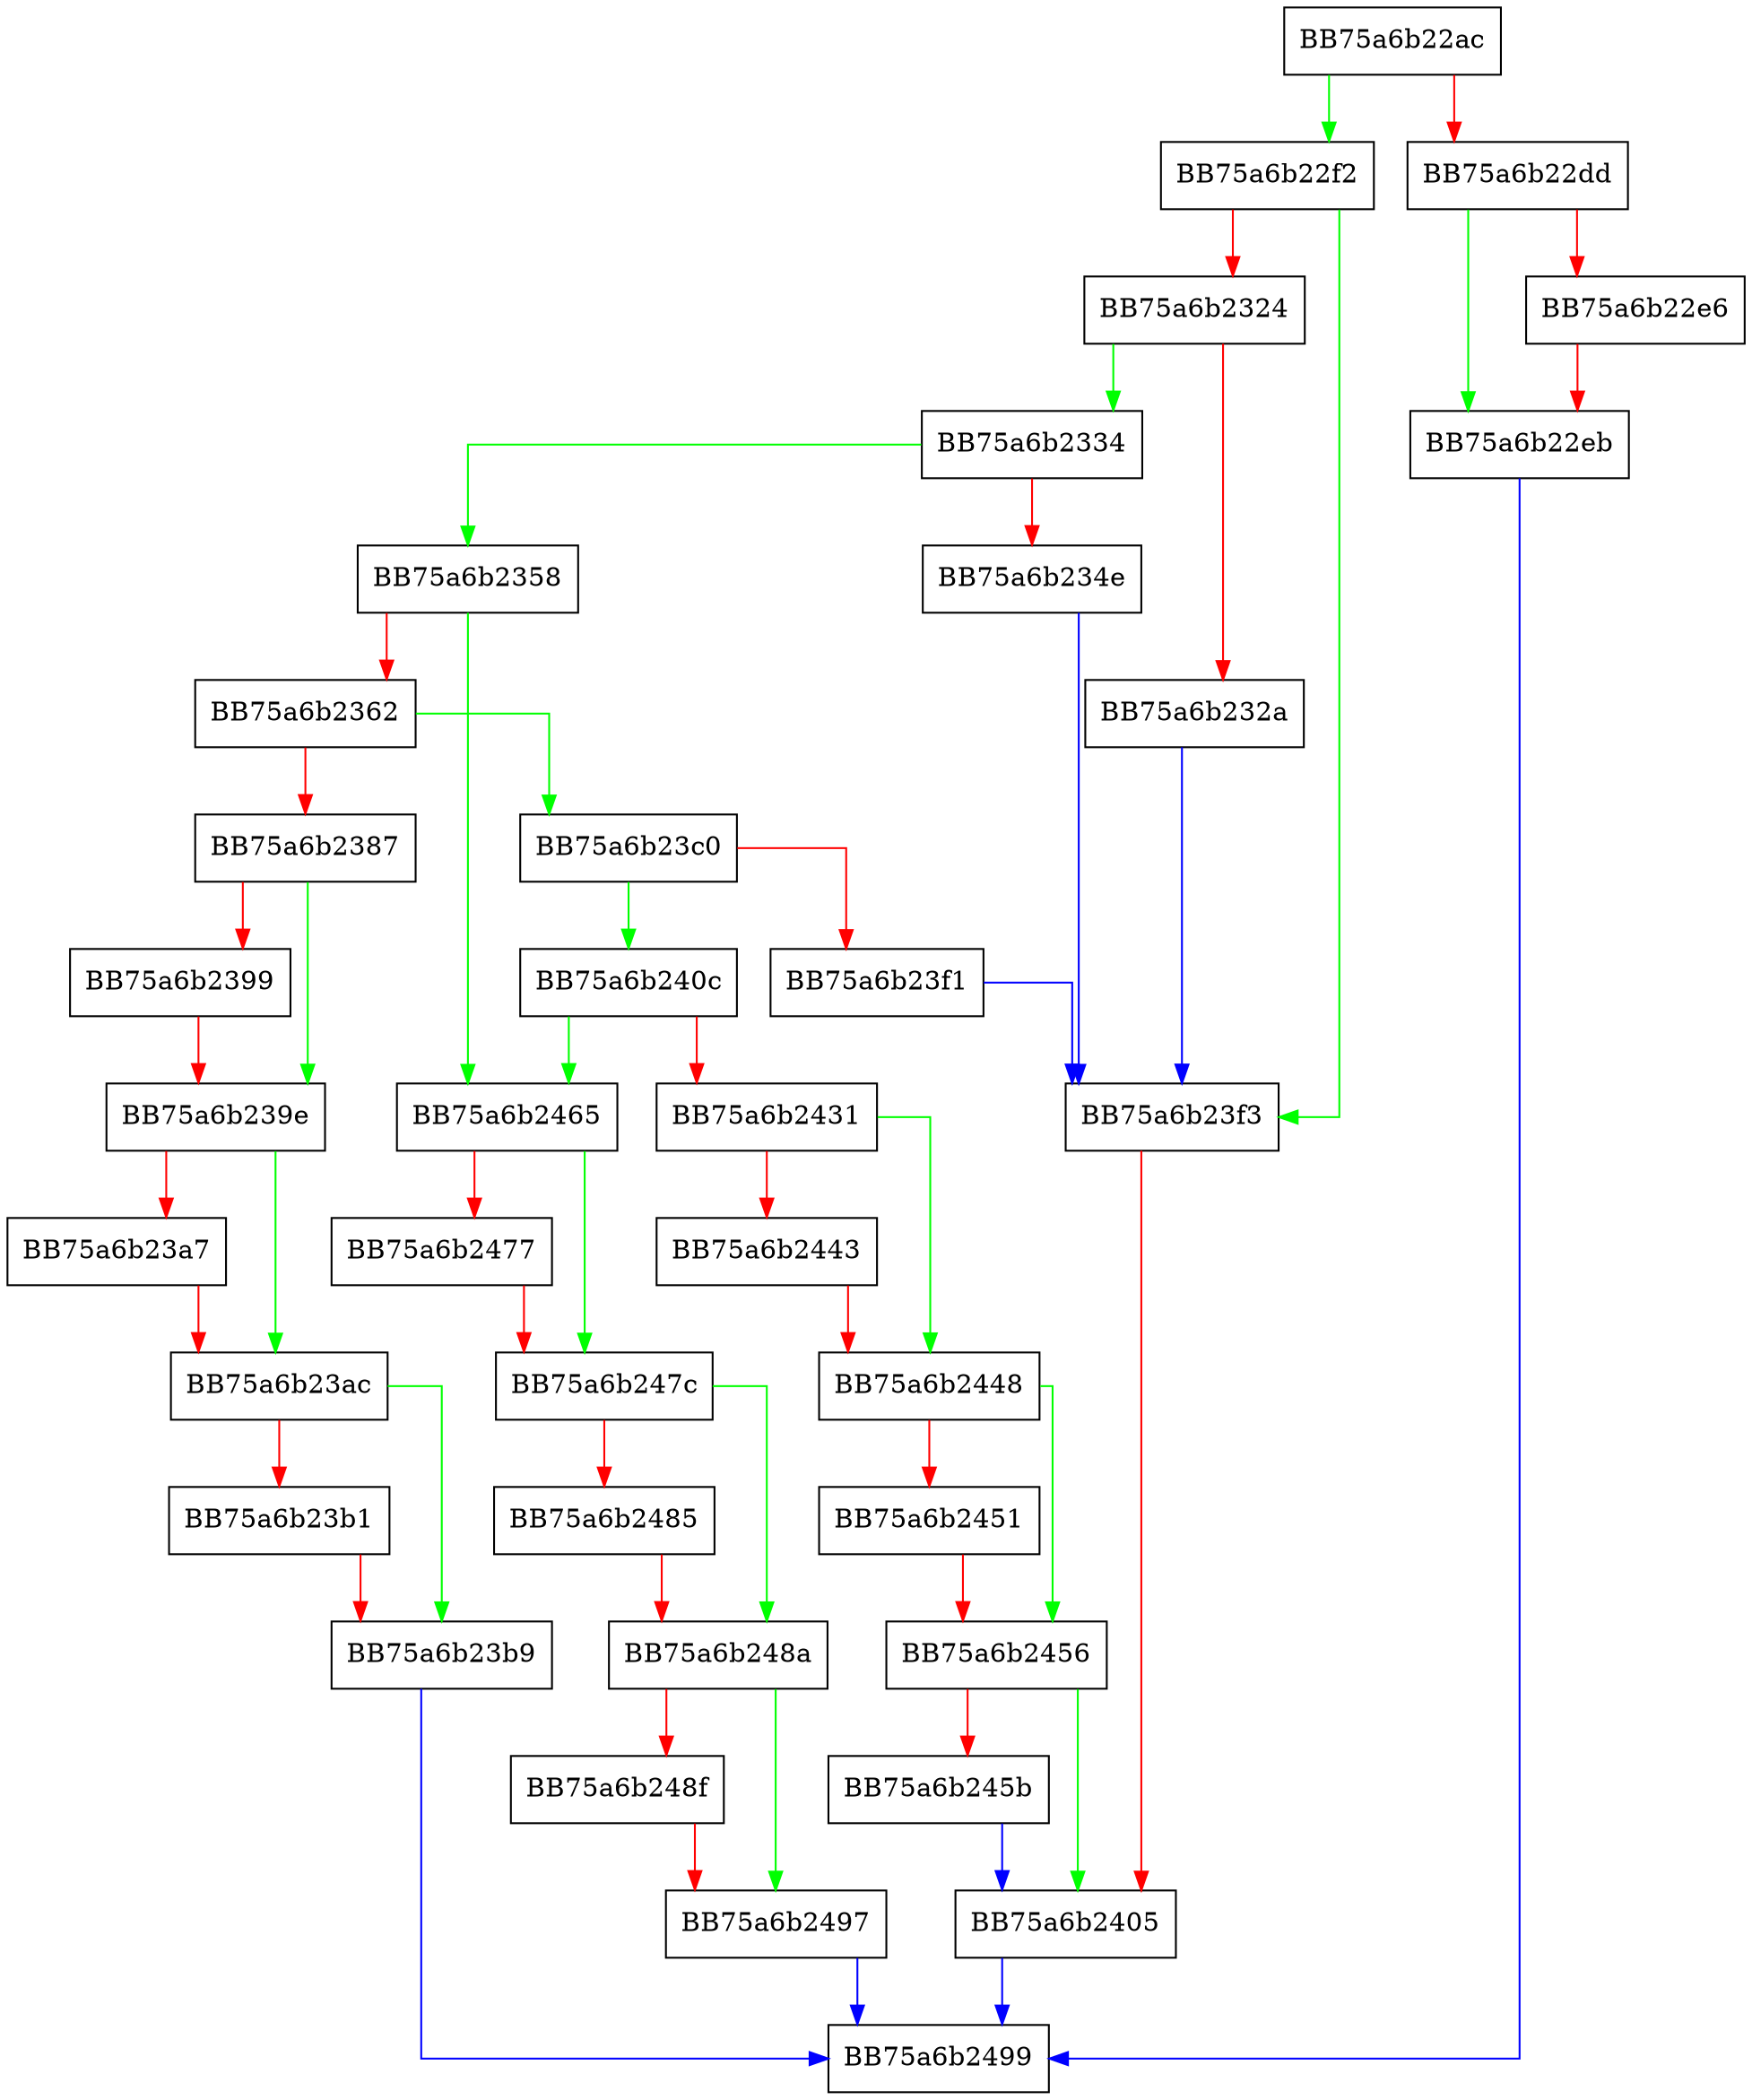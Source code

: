 digraph AddProcessStartupDetailsElement {
  node [shape="box"];
  graph [splines=ortho];
  BB75a6b22ac -> BB75a6b22f2 [color="green"];
  BB75a6b22ac -> BB75a6b22dd [color="red"];
  BB75a6b22dd -> BB75a6b22eb [color="green"];
  BB75a6b22dd -> BB75a6b22e6 [color="red"];
  BB75a6b22e6 -> BB75a6b22eb [color="red"];
  BB75a6b22eb -> BB75a6b2499 [color="blue"];
  BB75a6b22f2 -> BB75a6b23f3 [color="green"];
  BB75a6b22f2 -> BB75a6b2324 [color="red"];
  BB75a6b2324 -> BB75a6b2334 [color="green"];
  BB75a6b2324 -> BB75a6b232a [color="red"];
  BB75a6b232a -> BB75a6b23f3 [color="blue"];
  BB75a6b2334 -> BB75a6b2358 [color="green"];
  BB75a6b2334 -> BB75a6b234e [color="red"];
  BB75a6b234e -> BB75a6b23f3 [color="blue"];
  BB75a6b2358 -> BB75a6b2465 [color="green"];
  BB75a6b2358 -> BB75a6b2362 [color="red"];
  BB75a6b2362 -> BB75a6b23c0 [color="green"];
  BB75a6b2362 -> BB75a6b2387 [color="red"];
  BB75a6b2387 -> BB75a6b239e [color="green"];
  BB75a6b2387 -> BB75a6b2399 [color="red"];
  BB75a6b2399 -> BB75a6b239e [color="red"];
  BB75a6b239e -> BB75a6b23ac [color="green"];
  BB75a6b239e -> BB75a6b23a7 [color="red"];
  BB75a6b23a7 -> BB75a6b23ac [color="red"];
  BB75a6b23ac -> BB75a6b23b9 [color="green"];
  BB75a6b23ac -> BB75a6b23b1 [color="red"];
  BB75a6b23b1 -> BB75a6b23b9 [color="red"];
  BB75a6b23b9 -> BB75a6b2499 [color="blue"];
  BB75a6b23c0 -> BB75a6b240c [color="green"];
  BB75a6b23c0 -> BB75a6b23f1 [color="red"];
  BB75a6b23f1 -> BB75a6b23f3 [color="blue"];
  BB75a6b23f3 -> BB75a6b2405 [color="red"];
  BB75a6b2405 -> BB75a6b2499 [color="blue"];
  BB75a6b240c -> BB75a6b2465 [color="green"];
  BB75a6b240c -> BB75a6b2431 [color="red"];
  BB75a6b2431 -> BB75a6b2448 [color="green"];
  BB75a6b2431 -> BB75a6b2443 [color="red"];
  BB75a6b2443 -> BB75a6b2448 [color="red"];
  BB75a6b2448 -> BB75a6b2456 [color="green"];
  BB75a6b2448 -> BB75a6b2451 [color="red"];
  BB75a6b2451 -> BB75a6b2456 [color="red"];
  BB75a6b2456 -> BB75a6b2405 [color="green"];
  BB75a6b2456 -> BB75a6b245b [color="red"];
  BB75a6b245b -> BB75a6b2405 [color="blue"];
  BB75a6b2465 -> BB75a6b247c [color="green"];
  BB75a6b2465 -> BB75a6b2477 [color="red"];
  BB75a6b2477 -> BB75a6b247c [color="red"];
  BB75a6b247c -> BB75a6b248a [color="green"];
  BB75a6b247c -> BB75a6b2485 [color="red"];
  BB75a6b2485 -> BB75a6b248a [color="red"];
  BB75a6b248a -> BB75a6b2497 [color="green"];
  BB75a6b248a -> BB75a6b248f [color="red"];
  BB75a6b248f -> BB75a6b2497 [color="red"];
  BB75a6b2497 -> BB75a6b2499 [color="blue"];
}